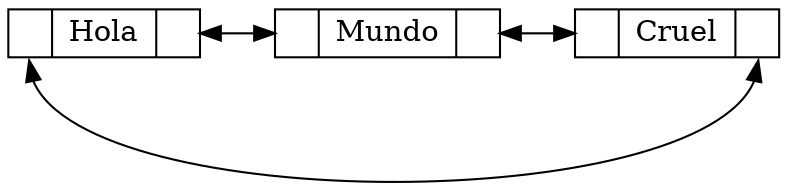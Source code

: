 digraph G {
    rankdir=LR;
    node[shape=record, height=.1]
    nodo0[label="{<f1>|Hola|<f2>}"];
nodo1[label="{<f1>|Mundo|<f2>}"];
nodo2[label="{<f1>|Cruel|<f2>}"];
nodo0:f2 -> nodo1:f1[dir=both];
nodo1:f2 -> nodo2:f1[dir=both];
nodo0:f1 -> nodo2:f2 [dir=both constraint=false];
}